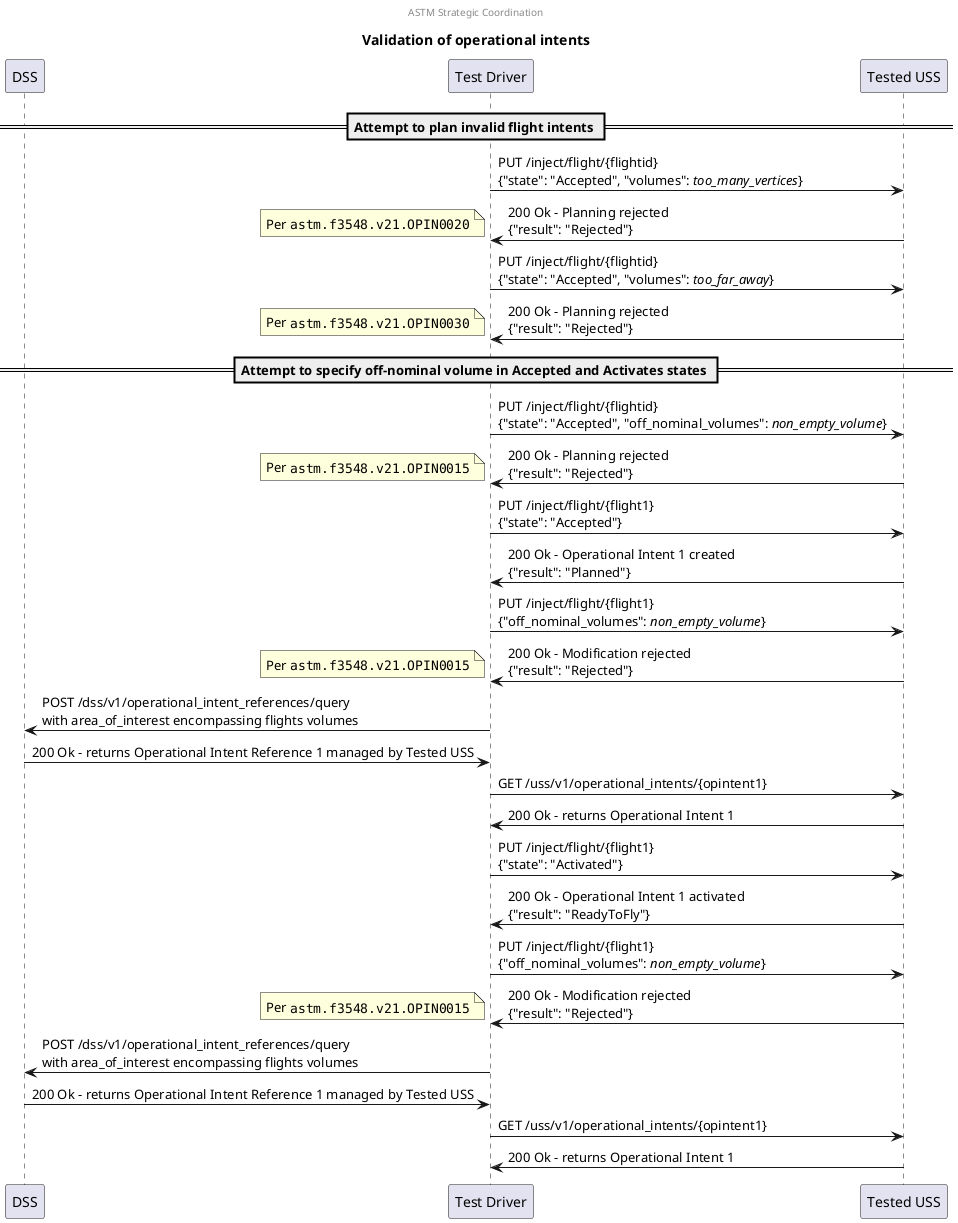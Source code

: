 @startuml
center header ASTM Strategic Coordination
title Validation of operational intents

participant "DSS"
participant "Test Driver" as TD
participant "Tested USS" as T_USS

== Attempt to plan invalid flight intents ==
TD -> T_USS: PUT /inject/flight/{flightid}\n{"state": "Accepted", "volumes": //too_many_vertices//}
TD <- T_USS: 200 Ok - Planning rejected\n{"result": "Rejected"}
note left: Per ""astm.f3548.v21.OPIN0020""

TD -> T_USS: PUT /inject/flight/{flightid}\n{"state": "Accepted", "volumes": //too_far_away//}
TD <- T_USS: 200 Ok - Planning rejected\n{"result": "Rejected"}
note left: Per ""astm.f3548.v21.OPIN0030""


== Attempt to specify off-nominal volume in Accepted and Activates states ==
TD -> T_USS: PUT /inject/flight/{flightid}\n{"state": "Accepted", "off_nominal_volumes": //non_empty_volume//}
TD <- T_USS: 200 Ok - Planning rejected\n{"result": "Rejected"}
note left: Per ""astm.f3548.v21.OPIN0015""

TD -> T_USS: PUT /inject/flight/{flight1}\n{"state": "Accepted"}
TD <- T_USS: 200 Ok - Operational Intent 1 created\n{"result": "Planned"}

TD -> T_USS: PUT /inject/flight/{flight1}\n{"off_nominal_volumes": //non_empty_volume//}
TD <- T_USS: 200 Ok - Modification rejected\n{"result": "Rejected"}
note left: Per ""astm.f3548.v21.OPIN0015""

TD -> DSS: POST /dss/v1/operational_intent_references/query\nwith area_of_interest encompassing flights volumes
TD <- DSS: 200 Ok - returns Operational Intent Reference 1 managed by Tested USS
TD -> T_USS: GET /uss/v1/operational_intents/{opintent1}
TD <- T_USS: 200 Ok - returns Operational Intent 1

TD -> T_USS: PUT /inject/flight/{flight1}\n{"state": "Activated"}
TD <- T_USS: 200 Ok - Operational Intent 1 activated\n{"result": "ReadyToFly"}

TD -> T_USS: PUT /inject/flight/{flight1}\n{"off_nominal_volumes": //non_empty_volume//}
TD <- T_USS: 200 Ok - Modification rejected\n{"result": "Rejected"}
note left: Per ""astm.f3548.v21.OPIN0015""

TD -> DSS: POST /dss/v1/operational_intent_references/query\nwith area_of_interest encompassing flights volumes
TD <- DSS: 200 Ok - returns Operational Intent Reference 1 managed by Tested USS
TD -> T_USS: GET /uss/v1/operational_intents/{opintent1}
TD <- T_USS: 200 Ok - returns Operational Intent 1

@enduml
